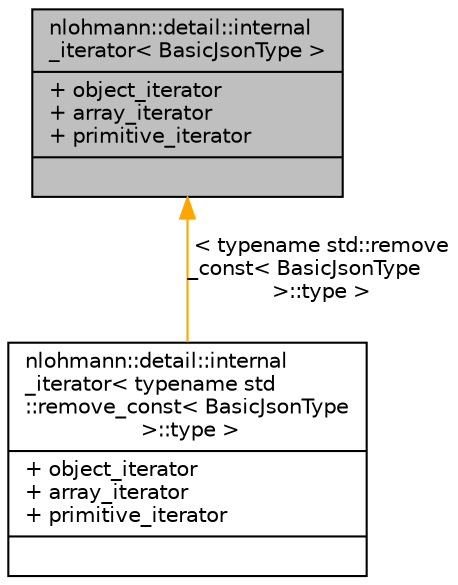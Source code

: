 digraph "nlohmann::detail::internal_iterator&lt; BasicJsonType &gt;"
{
 // INTERACTIVE_SVG=YES
  bgcolor="transparent";
  edge [fontname="Helvetica",fontsize="10",labelfontname="Helvetica",labelfontsize="10"];
  node [fontname="Helvetica",fontsize="10",shape=record];
  Node1 [label="{nlohmann::detail::internal\l_iterator\< BasicJsonType \>\n|+ object_iterator\l+ array_iterator\l+ primitive_iterator\l|}",height=0.2,width=0.4,color="black", fillcolor="grey75", style="filled", fontcolor="black"];
  Node1 -> Node2 [dir="back",color="orange",fontsize="10",style="solid",label=" \< typename std::remove\l_const\< BasicJsonType\l \>::type \>" ,fontname="Helvetica"];
  Node2 [label="{nlohmann::detail::internal\l_iterator\< typename std\l::remove_const\< BasicJsonType\l \>::type \>\n|+ object_iterator\l+ array_iterator\l+ primitive_iterator\l|}",height=0.2,width=0.4,color="black",URL="$d7/d10/structnlohmann_1_1detail_1_1internal__iterator.html"];
}
